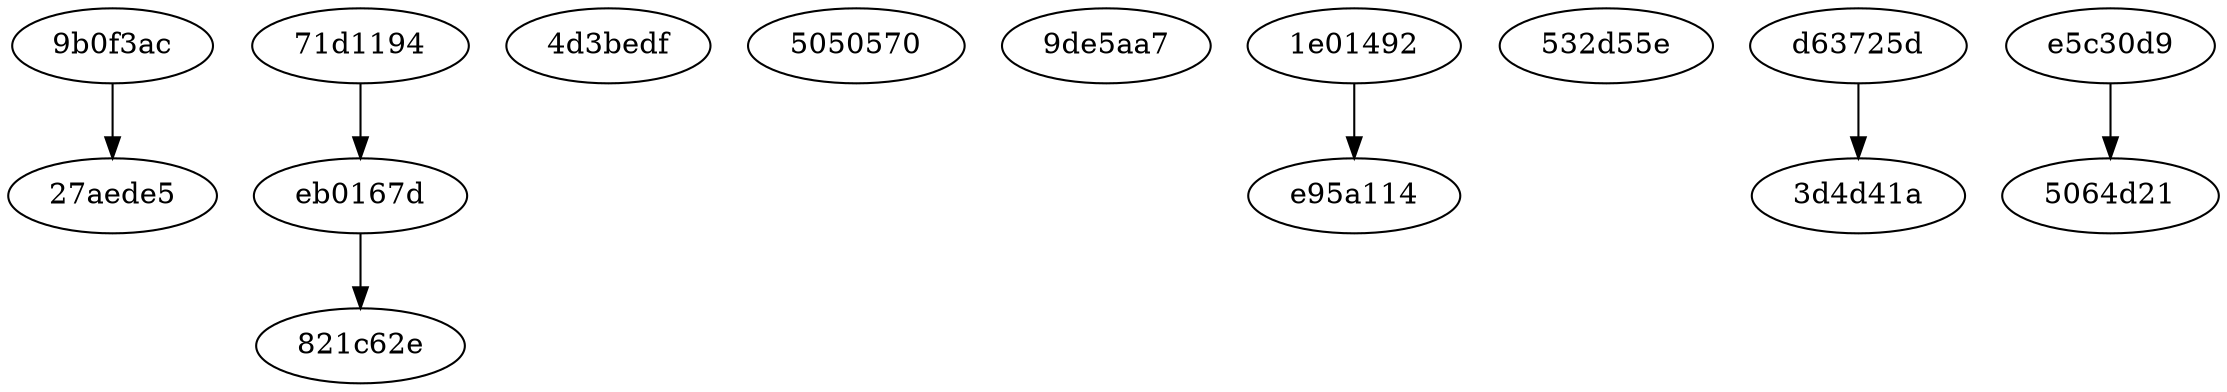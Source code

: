 digraph G {
    "27aede5afae5ad5f71f43bd2b57df38e43b75c07" [label="27aede5"];
    "9b0f3ac1bfc03f776734591af8ce0c2533b5ccb9" [label="9b0f3ac"];
    "821c62e889205fbd6e5a13d2bf41e0adf66c3796" [label="821c62e"];
    "eb0167db1df0e00a02248ebd3fd022f39c2ab59e" [label="eb0167d"];
    "71d1194ccc31581ff2c3c73909def6ee038dedef" [label="71d1194"];
    "4d3bedf54fd76fee3f0d65ec4058c355b2d89bca" [label="4d3bedf"];
    "505057056a9173b28e83ea5f26d37d56dac6146d" [label="5050570"];
    "9de5aa7c64b4403a8ab358ba4f0b200b24f81980" [label="9de5aa7"];
    "e95a1141d8138b019fc2df7fa905cb784440fc9f" [label="e95a114"];
    "1e0149218d884149a0ef69cdd85b144c085ac73b" [label="1e01492"];
    "532d55eb422c2c5b586158f89da7dbe1fdb7207d" [label="532d55e"];
    "3d4d41af554cc61baaac19e578d8bc3f5a9883c8" [label="3d4d41a"];
    "d63725da86f6c879c8ed57eb7de362bad2ead66b" [label="d63725d"];
    "5064d210640664abeaf555fa8a1170997d11a7b8" [label="5064d21"];
    "e5c30d958eaea14fc7add24b8711e6e684dc1a98" [label="e5c30d9"];
    "9b0f3ac1bfc03f776734591af8ce0c2533b5ccb9" -> "27aede5afae5ad5f71f43bd2b57df38e43b75c07";
    "eb0167db1df0e00a02248ebd3fd022f39c2ab59e" -> "821c62e889205fbd6e5a13d2bf41e0adf66c3796";
    "71d1194ccc31581ff2c3c73909def6ee038dedef" -> "eb0167db1df0e00a02248ebd3fd022f39c2ab59e";
    "1e0149218d884149a0ef69cdd85b144c085ac73b" -> "e95a1141d8138b019fc2df7fa905cb784440fc9f";
    "d63725da86f6c879c8ed57eb7de362bad2ead66b" -> "3d4d41af554cc61baaac19e578d8bc3f5a9883c8";
    "e5c30d958eaea14fc7add24b8711e6e684dc1a98" -> "5064d210640664abeaf555fa8a1170997d11a7b8";
}
